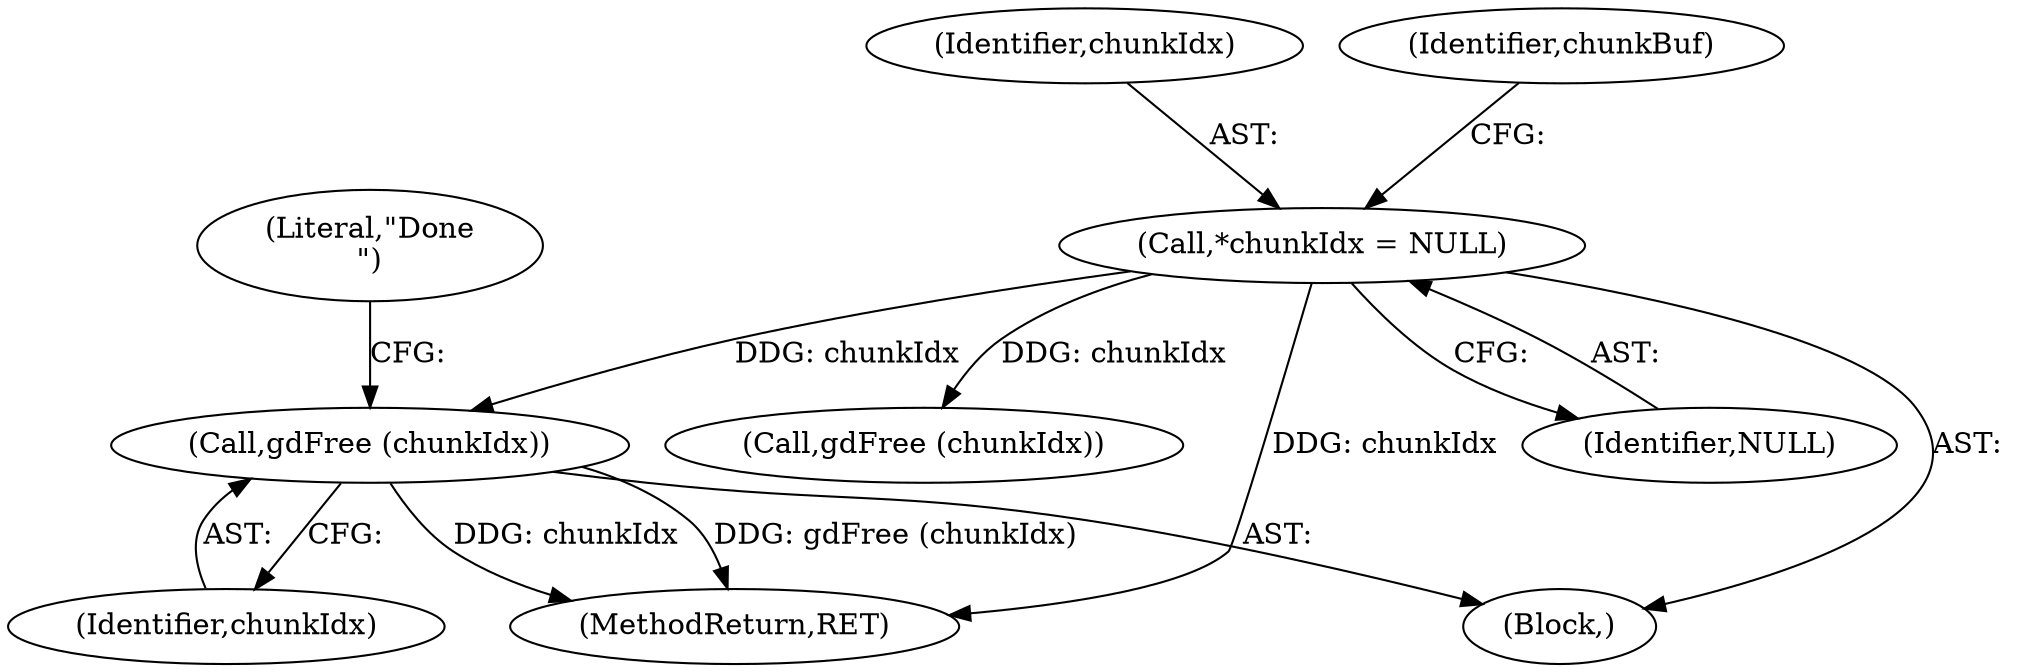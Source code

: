 digraph "0_libgd_fe9ed49dafa993e3af96b6a5a589efeea9bfb36f@pointer" {
"1000548" [label="(Call,gdFree (chunkIdx))"];
"1000142" [label="(Call,*chunkIdx = NULL)"];
"1000143" [label="(Identifier,chunkIdx)"];
"1000575" [label="(MethodReturn,RET)"];
"1000552" [label="(Literal,\"Done\n\")"];
"1000147" [label="(Identifier,chunkBuf)"];
"1000142" [label="(Call,*chunkIdx = NULL)"];
"1000548" [label="(Call,gdFree (chunkIdx))"];
"1000571" [label="(Call,gdFree (chunkIdx))"];
"1000123" [label="(Block,)"];
"1000549" [label="(Identifier,chunkIdx)"];
"1000144" [label="(Identifier,NULL)"];
"1000548" -> "1000123"  [label="AST: "];
"1000548" -> "1000549"  [label="CFG: "];
"1000549" -> "1000548"  [label="AST: "];
"1000552" -> "1000548"  [label="CFG: "];
"1000548" -> "1000575"  [label="DDG: gdFree (chunkIdx)"];
"1000548" -> "1000575"  [label="DDG: chunkIdx"];
"1000142" -> "1000548"  [label="DDG: chunkIdx"];
"1000142" -> "1000123"  [label="AST: "];
"1000142" -> "1000144"  [label="CFG: "];
"1000143" -> "1000142"  [label="AST: "];
"1000144" -> "1000142"  [label="AST: "];
"1000147" -> "1000142"  [label="CFG: "];
"1000142" -> "1000575"  [label="DDG: chunkIdx"];
"1000142" -> "1000571"  [label="DDG: chunkIdx"];
}
